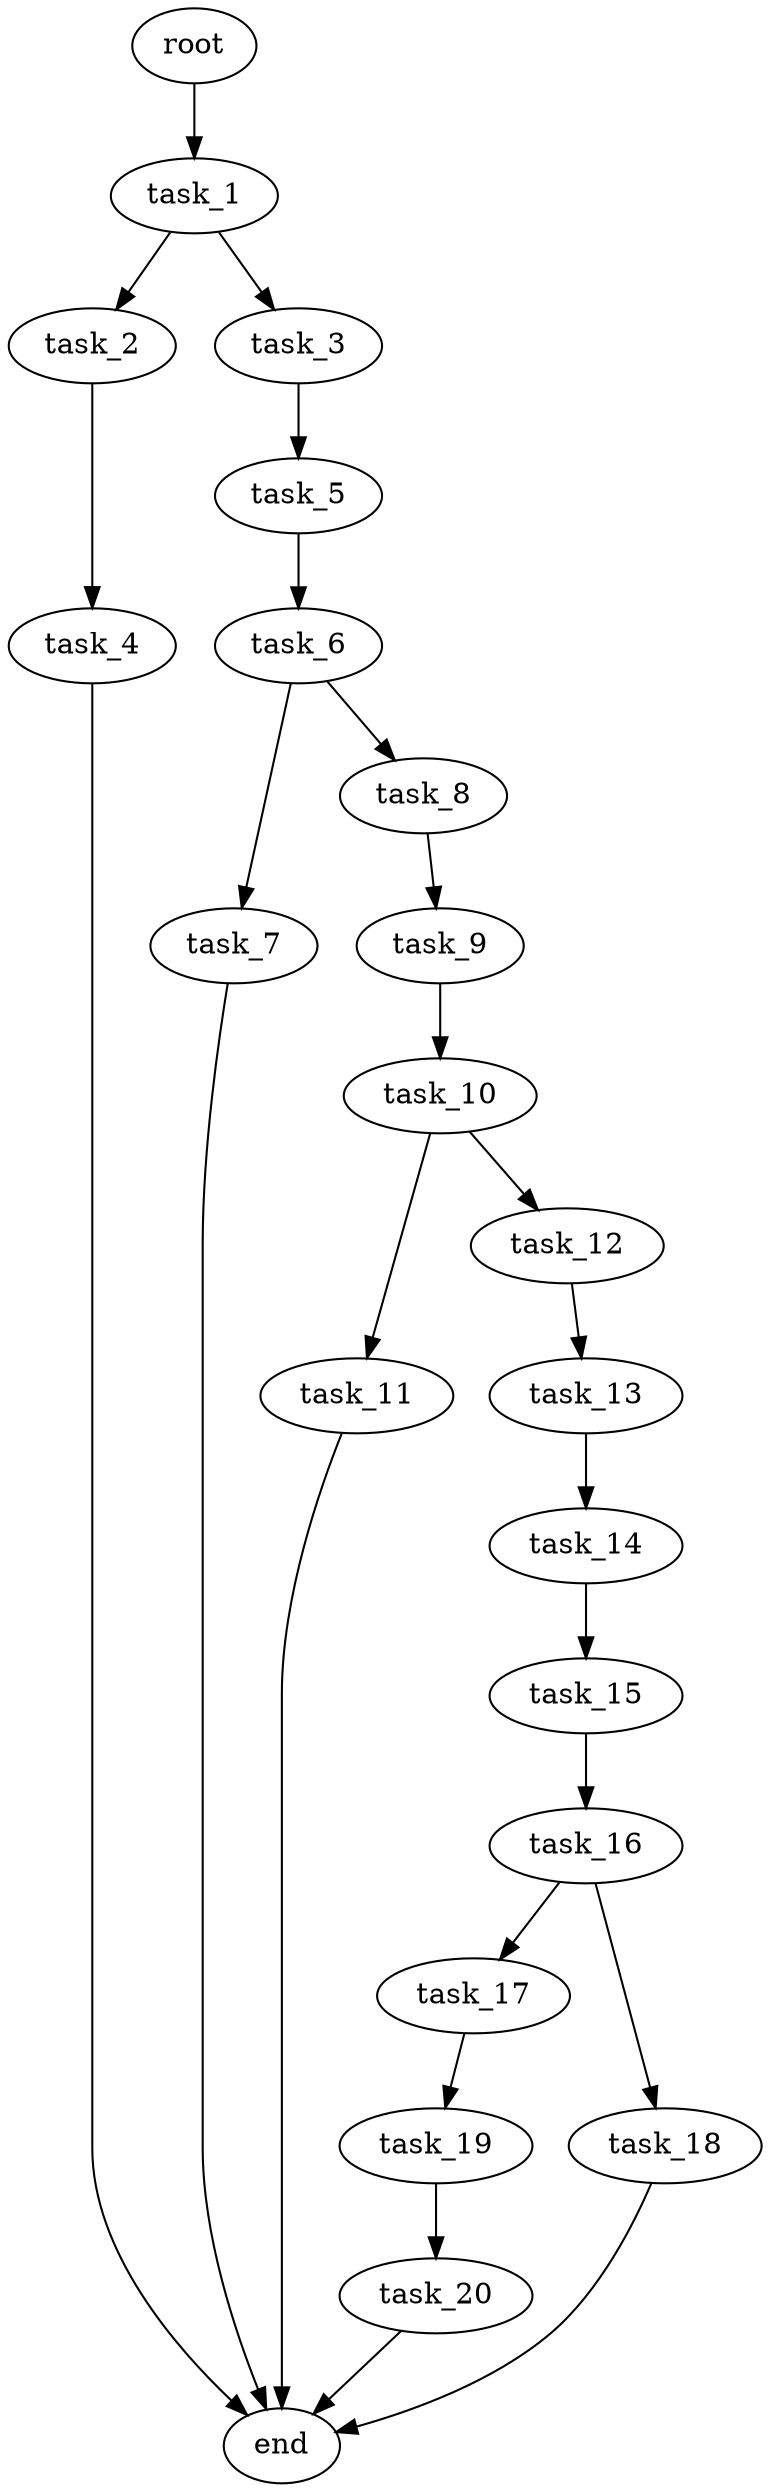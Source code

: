 digraph G {
  root [size="0.000000e+00"];
  task_1 [size="9.424480e+09"];
  task_2 [size="1.650807e+09"];
  task_3 [size="8.897643e+09"];
  task_4 [size="1.571881e+09"];
  task_5 [size="1.013477e+09"];
  task_6 [size="2.056299e+09"];
  task_7 [size="1.900653e+09"];
  task_8 [size="6.972270e+09"];
  task_9 [size="7.220659e+09"];
  task_10 [size="7.300010e+09"];
  task_11 [size="2.653382e+09"];
  task_12 [size="2.815949e+09"];
  task_13 [size="2.376245e+09"];
  task_14 [size="4.973048e+08"];
  task_15 [size="5.718126e+09"];
  task_16 [size="8.398705e+09"];
  task_17 [size="1.536746e+09"];
  task_18 [size="3.608928e+09"];
  task_19 [size="4.276632e+09"];
  task_20 [size="2.946200e+09"];
  end [size="0.000000e+00"];

  root -> task_1 [size="1.000000e-12"];
  task_1 -> task_2 [size="1.650807e+08"];
  task_1 -> task_3 [size="8.897643e+08"];
  task_2 -> task_4 [size="1.571881e+08"];
  task_3 -> task_5 [size="1.013477e+08"];
  task_4 -> end [size="1.000000e-12"];
  task_5 -> task_6 [size="2.056299e+08"];
  task_6 -> task_7 [size="1.900653e+08"];
  task_6 -> task_8 [size="6.972270e+08"];
  task_7 -> end [size="1.000000e-12"];
  task_8 -> task_9 [size="7.220659e+08"];
  task_9 -> task_10 [size="7.300010e+08"];
  task_10 -> task_11 [size="2.653382e+08"];
  task_10 -> task_12 [size="2.815949e+08"];
  task_11 -> end [size="1.000000e-12"];
  task_12 -> task_13 [size="2.376245e+08"];
  task_13 -> task_14 [size="4.973048e+07"];
  task_14 -> task_15 [size="5.718126e+08"];
  task_15 -> task_16 [size="8.398705e+08"];
  task_16 -> task_17 [size="1.536746e+08"];
  task_16 -> task_18 [size="3.608928e+08"];
  task_17 -> task_19 [size="4.276632e+08"];
  task_18 -> end [size="1.000000e-12"];
  task_19 -> task_20 [size="2.946200e+08"];
  task_20 -> end [size="1.000000e-12"];
}
